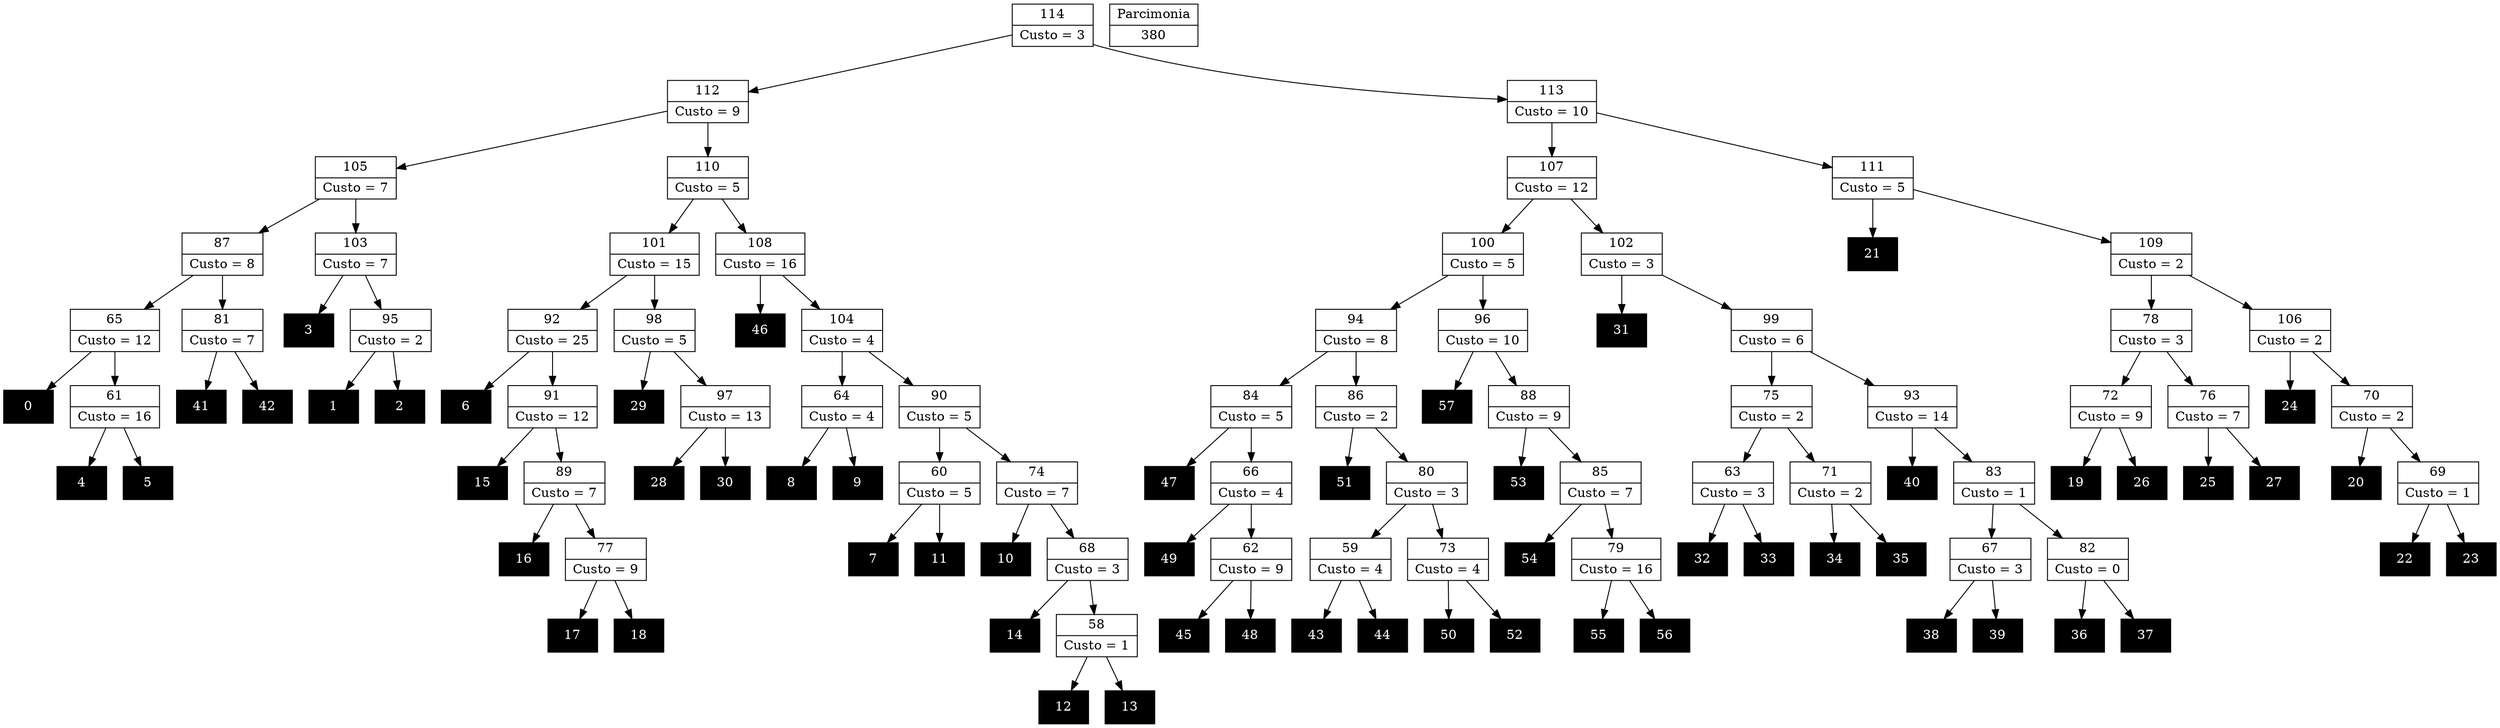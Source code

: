 Digraph G {
0 [shape="record", label="{0}",style=filled, color=black, fontcolor=white,fontsize=14, height=0.5]
1 [shape="record", label="{1}",style=filled, color=black, fontcolor=white,fontsize=14, height=0.5]
2 [shape="record", label="{2}",style=filled, color=black, fontcolor=white,fontsize=14, height=0.5]
3 [shape="record", label="{3}",style=filled, color=black, fontcolor=white,fontsize=14, height=0.5]
4 [shape="record", label="{4}",style=filled, color=black, fontcolor=white,fontsize=14, height=0.5]
5 [shape="record", label="{5}",style=filled, color=black, fontcolor=white,fontsize=14, height=0.5]
6 [shape="record", label="{6}",style=filled, color=black, fontcolor=white,fontsize=14, height=0.5]
7 [shape="record", label="{7}",style=filled, color=black, fontcolor=white,fontsize=14, height=0.5]
8 [shape="record", label="{8}",style=filled, color=black, fontcolor=white,fontsize=14, height=0.5]
9 [shape="record", label="{9}",style=filled, color=black, fontcolor=white,fontsize=14, height=0.5]
10 [shape="record", label="{10}",style=filled, color=black, fontcolor=white,fontsize=14, height=0.5]
11 [shape="record", label="{11}",style=filled, color=black, fontcolor=white,fontsize=14, height=0.5]
12 [shape="record", label="{12}",style=filled, color=black, fontcolor=white,fontsize=14, height=0.5]
13 [shape="record", label="{13}",style=filled, color=black, fontcolor=white,fontsize=14, height=0.5]
14 [shape="record", label="{14}",style=filled, color=black, fontcolor=white,fontsize=14, height=0.5]
15 [shape="record", label="{15}",style=filled, color=black, fontcolor=white,fontsize=14, height=0.5]
16 [shape="record", label="{16}",style=filled, color=black, fontcolor=white,fontsize=14, height=0.5]
17 [shape="record", label="{17}",style=filled, color=black, fontcolor=white,fontsize=14, height=0.5]
18 [shape="record", label="{18}",style=filled, color=black, fontcolor=white,fontsize=14, height=0.5]
19 [shape="record", label="{19}",style=filled, color=black, fontcolor=white,fontsize=14, height=0.5]
20 [shape="record", label="{20}",style=filled, color=black, fontcolor=white,fontsize=14, height=0.5]
21 [shape="record", label="{21}",style=filled, color=black, fontcolor=white,fontsize=14, height=0.5]
22 [shape="record", label="{22}",style=filled, color=black, fontcolor=white,fontsize=14, height=0.5]
23 [shape="record", label="{23}",style=filled, color=black, fontcolor=white,fontsize=14, height=0.5]
24 [shape="record", label="{24}",style=filled, color=black, fontcolor=white,fontsize=14, height=0.5]
25 [shape="record", label="{25}",style=filled, color=black, fontcolor=white,fontsize=14, height=0.5]
26 [shape="record", label="{26}",style=filled, color=black, fontcolor=white,fontsize=14, height=0.5]
27 [shape="record", label="{27}",style=filled, color=black, fontcolor=white,fontsize=14, height=0.5]
28 [shape="record", label="{28}",style=filled, color=black, fontcolor=white,fontsize=14, height=0.5]
29 [shape="record", label="{29}",style=filled, color=black, fontcolor=white,fontsize=14, height=0.5]
30 [shape="record", label="{30}",style=filled, color=black, fontcolor=white,fontsize=14, height=0.5]
31 [shape="record", label="{31}",style=filled, color=black, fontcolor=white,fontsize=14, height=0.5]
32 [shape="record", label="{32}",style=filled, color=black, fontcolor=white,fontsize=14, height=0.5]
33 [shape="record", label="{33}",style=filled, color=black, fontcolor=white,fontsize=14, height=0.5]
34 [shape="record", label="{34}",style=filled, color=black, fontcolor=white,fontsize=14, height=0.5]
35 [shape="record", label="{35}",style=filled, color=black, fontcolor=white,fontsize=14, height=0.5]
36 [shape="record", label="{36}",style=filled, color=black, fontcolor=white,fontsize=14, height=0.5]
37 [shape="record", label="{37}",style=filled, color=black, fontcolor=white,fontsize=14, height=0.5]
38 [shape="record", label="{38}",style=filled, color=black, fontcolor=white,fontsize=14, height=0.5]
39 [shape="record", label="{39}",style=filled, color=black, fontcolor=white,fontsize=14, height=0.5]
40 [shape="record", label="{40}",style=filled, color=black, fontcolor=white,fontsize=14, height=0.5]
41 [shape="record", label="{41}",style=filled, color=black, fontcolor=white,fontsize=14, height=0.5]
42 [shape="record", label="{42}",style=filled, color=black, fontcolor=white,fontsize=14, height=0.5]
43 [shape="record", label="{43}",style=filled, color=black, fontcolor=white,fontsize=14, height=0.5]
44 [shape="record", label="{44}",style=filled, color=black, fontcolor=white,fontsize=14, height=0.5]
45 [shape="record", label="{45}",style=filled, color=black, fontcolor=white,fontsize=14, height=0.5]
46 [shape="record", label="{46}",style=filled, color=black, fontcolor=white,fontsize=14, height=0.5]
47 [shape="record", label="{47}",style=filled, color=black, fontcolor=white,fontsize=14, height=0.5]
48 [shape="record", label="{48}",style=filled, color=black, fontcolor=white,fontsize=14, height=0.5]
49 [shape="record", label="{49}",style=filled, color=black, fontcolor=white,fontsize=14, height=0.5]
50 [shape="record", label="{50}",style=filled, color=black, fontcolor=white,fontsize=14, height=0.5]
51 [shape="record", label="{51}",style=filled, color=black, fontcolor=white,fontsize=14, height=0.5]
52 [shape="record", label="{52}",style=filled, color=black, fontcolor=white,fontsize=14, height=0.5]
53 [shape="record", label="{53}",style=filled, color=black, fontcolor=white,fontsize=14, height=0.5]
54 [shape="record", label="{54}",style=filled, color=black, fontcolor=white,fontsize=14, height=0.5]
55 [shape="record", label="{55}",style=filled, color=black, fontcolor=white,fontsize=14, height=0.5]
56 [shape="record", label="{56}",style=filled, color=black, fontcolor=white,fontsize=14, height=0.5]
57 [shape="record", label="{57}",style=filled, color=black, fontcolor=white,fontsize=14, height=0.5]
58 [shape="record", label="{58|Custo = 1}"]
59 [shape="record", label="{59|Custo = 4}"]
60 [shape="record", label="{60|Custo = 5}"]
61 [shape="record", label="{61|Custo = 16}"]
62 [shape="record", label="{62|Custo = 9}"]
63 [shape="record", label="{63|Custo = 3}"]
64 [shape="record", label="{64|Custo = 4}"]
65 [shape="record", label="{65|Custo = 12}"]
66 [shape="record", label="{66|Custo = 4}"]
67 [shape="record", label="{67|Custo = 3}"]
68 [shape="record", label="{68|Custo = 3}"]
69 [shape="record", label="{69|Custo = 1}"]
70 [shape="record", label="{70|Custo = 2}"]
71 [shape="record", label="{71|Custo = 2}"]
72 [shape="record", label="{72|Custo = 9}"]
73 [shape="record", label="{73|Custo = 4}"]
74 [shape="record", label="{74|Custo = 7}"]
75 [shape="record", label="{75|Custo = 2}"]
76 [shape="record", label="{76|Custo = 7}"]
77 [shape="record", label="{77|Custo = 9}"]
78 [shape="record", label="{78|Custo = 3}"]
79 [shape="record", label="{79|Custo = 16}"]
80 [shape="record", label="{80|Custo = 3}"]
81 [shape="record", label="{81|Custo = 7}"]
82 [shape="record", label="{82|Custo = 0}"]
83 [shape="record", label="{83|Custo = 1}"]
84 [shape="record", label="{84|Custo = 5}"]
85 [shape="record", label="{85|Custo = 7}"]
86 [shape="record", label="{86|Custo = 2}"]
87 [shape="record", label="{87|Custo = 8}"]
88 [shape="record", label="{88|Custo = 9}"]
89 [shape="record", label="{89|Custo = 7}"]
90 [shape="record", label="{90|Custo = 5}"]
91 [shape="record", label="{91|Custo = 12}"]
92 [shape="record", label="{92|Custo = 25}"]
93 [shape="record", label="{93|Custo = 14}"]
94 [shape="record", label="{94|Custo = 8}"]
95 [shape="record", label="{95|Custo = 2}"]
96 [shape="record", label="{96|Custo = 10}"]
97 [shape="record", label="{97|Custo = 13}"]
98 [shape="record", label="{98|Custo = 5}"]
99 [shape="record", label="{99|Custo = 6}"]
100 [shape="record", label="{100|Custo = 5}"]
101 [shape="record", label="{101|Custo = 15}"]
102 [shape="record", label="{102|Custo = 3}"]
103 [shape="record", label="{103|Custo = 7}"]
104 [shape="record", label="{104|Custo = 4}"]
105 [shape="record", label="{105|Custo = 7}"]
106 [shape="record", label="{106|Custo = 2}"]
107 [shape="record", label="{107|Custo = 12}"]
108 [shape="record", label="{108|Custo = 16}"]
109 [shape="record", label="{109|Custo = 2}"]
110 [shape="record", label="{110|Custo = 5}"]
111 [shape="record", label="{111|Custo = 5}"]
112 [shape="record", label="{112|Custo = 9}"]
113 [shape="record", label="{113|Custo = 10}"]
114 [shape="record", label="{114|Custo = 3}"]

58->13
58->12
59->44
59->43
60->11
60->7
61->5
61->4
62->48
62->45
63->33
63->32
64->9
64->8
65->61
65->0
66->62
66->49
67->39
67->38
68->58
68->14
69->23
69->22
70->69
70->20
71->35
71->34
72->26
72->19
73->52
73->50
74->68
74->10
75->71
75->63
76->27
76->25
77->18
77->17
78->76
78->72
79->56
79->55
80->73
80->59
81->42
81->41
82->37
82->36
83->82
83->67
84->66
84->47
85->79
85->54
86->80
86->51
87->81
87->65
88->85
88->53
89->77
89->16
90->74
90->60
91->89
91->15
92->91
92->6
93->83
93->40
94->86
94->84
95->2
95->1
96->88
96->57
97->30
97->28
98->97
98->29
99->93
99->75
100->96
100->94
101->98
101->92
102->99
102->31
103->95
103->3
104->90
104->64
105->103
105->87
106->70
106->24
107->102
107->100
108->104
108->46
109->106
109->78
110->108
110->101
111->109
111->21
112->110
112->105
113->111
113->107
114->113
114->112

380 [shape="record", label="{Parcimonia|380}"]
}